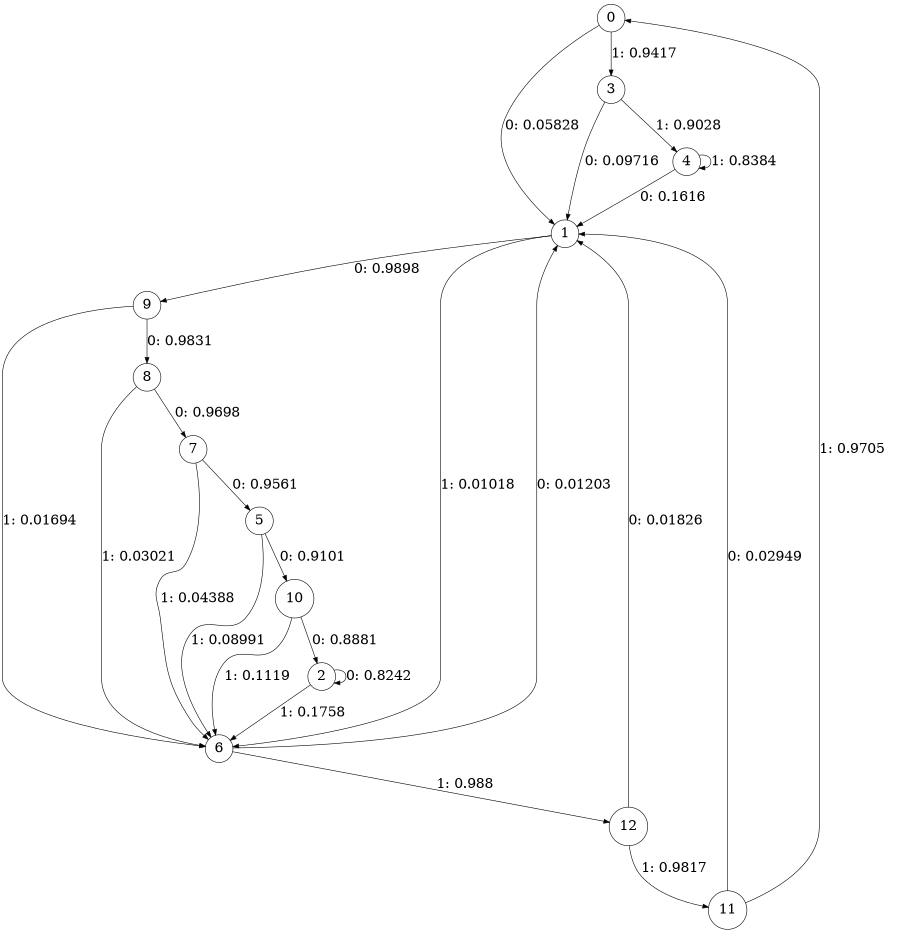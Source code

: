 digraph "ch2_face_grouped_df_L10" {
size = "6,8.5";
ratio = "fill";
node [shape = circle];
node [fontsize = 24];
edge [fontsize = 24];
0 -> 1 [label = "0: 0.05828  "];
0 -> 3 [label = "1: 0.9417   "];
1 -> 9 [label = "0: 0.9898   "];
1 -> 6 [label = "1: 0.01018  "];
2 -> 2 [label = "0: 0.8242   "];
2 -> 6 [label = "1: 0.1758   "];
3 -> 1 [label = "0: 0.09716  "];
3 -> 4 [label = "1: 0.9028   "];
4 -> 1 [label = "0: 0.1616   "];
4 -> 4 [label = "1: 0.8384   "];
5 -> 10 [label = "0: 0.9101   "];
5 -> 6 [label = "1: 0.08991  "];
6 -> 1 [label = "0: 0.01203  "];
6 -> 12 [label = "1: 0.988    "];
7 -> 5 [label = "0: 0.9561   "];
7 -> 6 [label = "1: 0.04388  "];
8 -> 7 [label = "0: 0.9698   "];
8 -> 6 [label = "1: 0.03021  "];
9 -> 8 [label = "0: 0.9831   "];
9 -> 6 [label = "1: 0.01694  "];
10 -> 2 [label = "0: 0.8881   "];
10 -> 6 [label = "1: 0.1119   "];
11 -> 1 [label = "0: 0.02949  "];
11 -> 0 [label = "1: 0.9705   "];
12 -> 1 [label = "0: 0.01826  "];
12 -> 11 [label = "1: 0.9817   "];
}